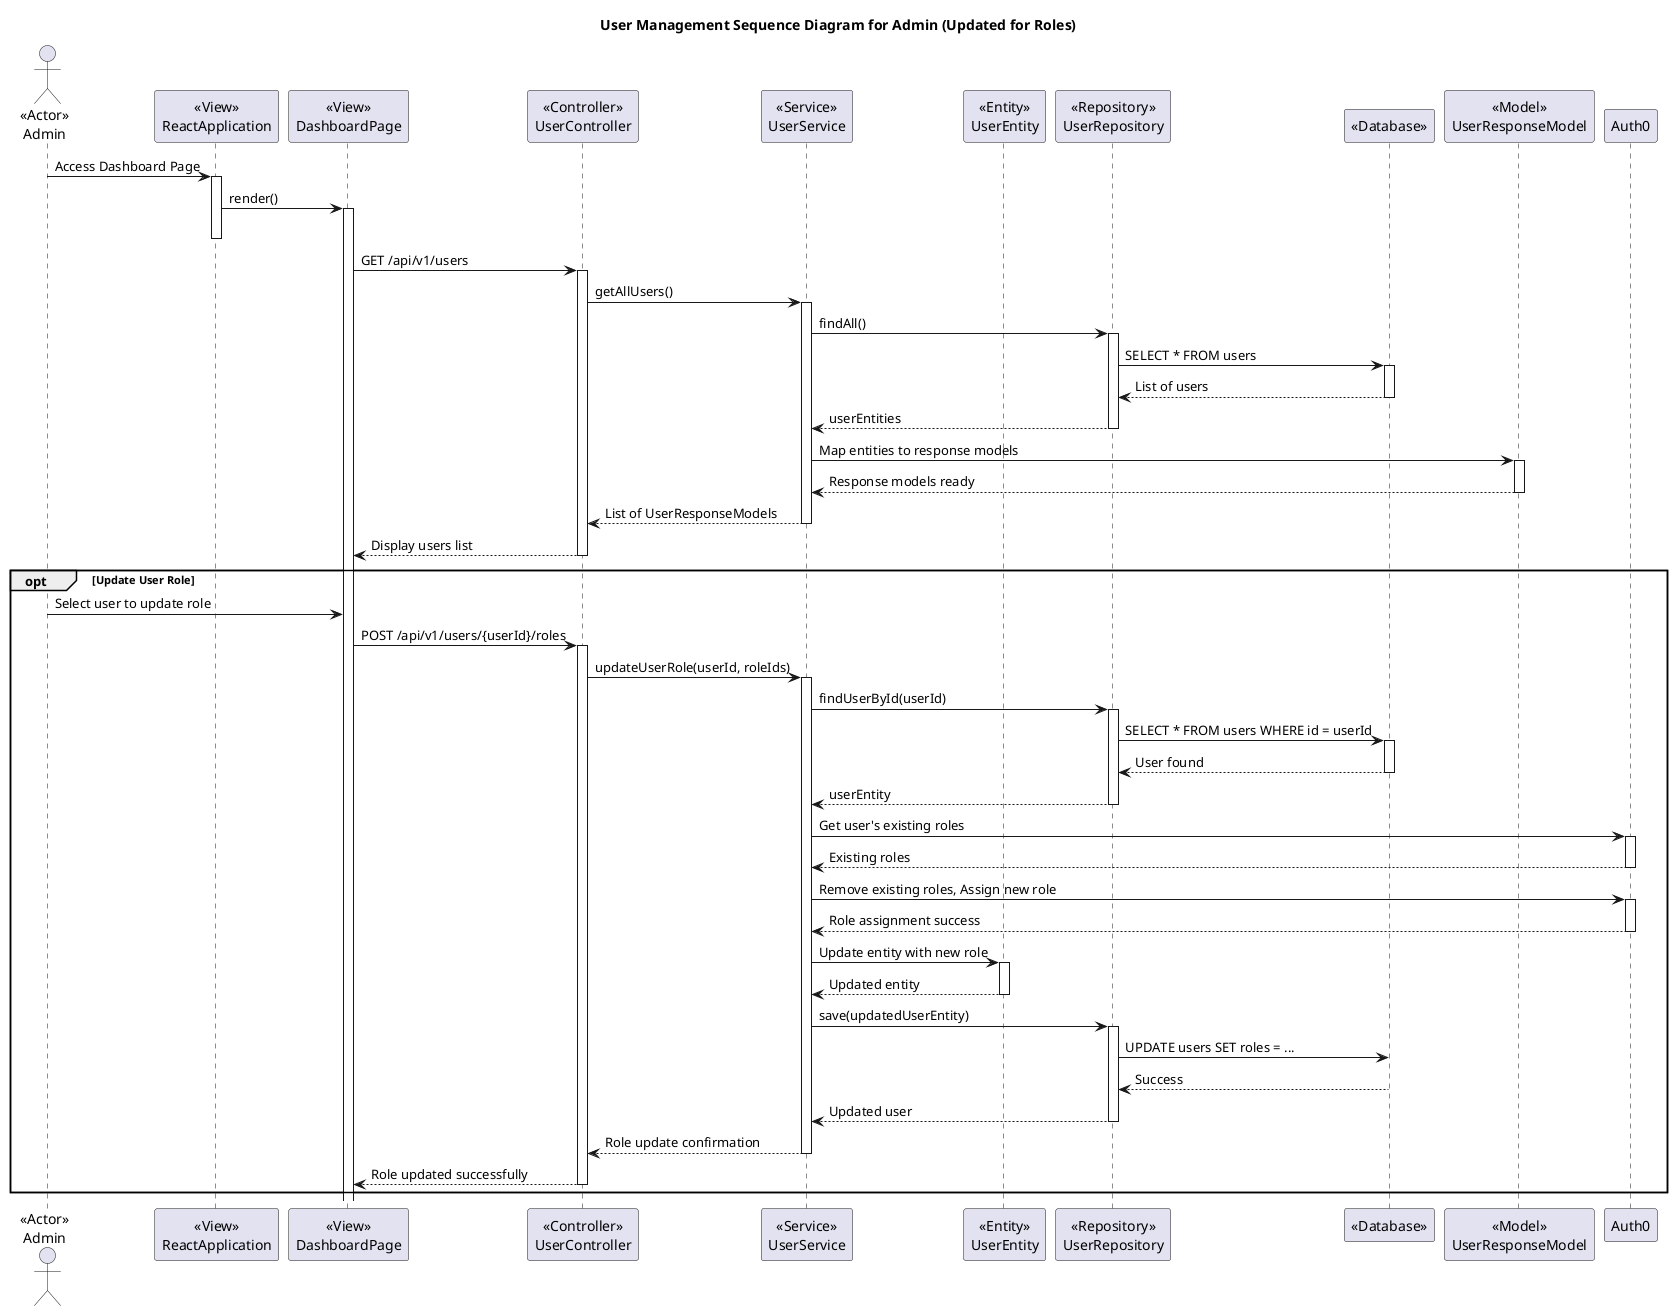 @startuml
title User Management Sequence Diagram for Admin (Updated for Roles)

actor Admin as "<<Actor>>\nAdmin"

participant ReactApplication as "<<View>>\nReactApplication"
participant DashboardPage as "<<View>>\nDashboardPage"
participant UserController as "<<Controller>>\nUserController"
participant UserService as "<<Service>>\nUserService"
participant UserEntity as "<<Entity>>\nUserEntity"
participant UserRepository as "<<Repository>>\nUserRepository"
participant Database as "<<Database>>"
participant UserResponseModel as "<<Model>>\nUserResponseModel"

Admin -> ReactApplication : Access Dashboard Page
activate ReactApplication

ReactApplication -> DashboardPage : render()
activate DashboardPage
deactivate ReactApplication

DashboardPage -> UserController : GET /api/v1/users
activate UserController

UserController -> UserService : getAllUsers()
activate UserService

UserService -> UserRepository : findAll()
activate UserRepository

UserRepository -> Database : SELECT * FROM users
activate Database
Database --> UserRepository : List of users
deactivate Database

UserRepository --> UserService : userEntities
deactivate UserRepository

UserService -> UserResponseModel : Map entities to response models
activate UserResponseModel
UserResponseModel --> UserService : Response models ready
deactivate UserResponseModel

UserService --> UserController : List of UserResponseModels
deactivate UserService

UserController --> DashboardPage : Display users list
deactivate UserController

opt Update User Role
    Admin -> DashboardPage : Select user to update role
    DashboardPage -> UserController : POST /api/v1/users/{userId}/roles
    activate UserController

    UserController -> UserService : updateUserRole(userId, roleIds)
    activate UserService

    UserService -> UserRepository : findUserById(userId)
    activate UserRepository
    UserRepository -> Database : SELECT * FROM users WHERE id = userId
    activate Database
    Database --> UserRepository : User found
    deactivate Database
    UserRepository --> UserService : userEntity
    deactivate UserRepository

    UserService -> Auth0 : Get user's existing roles
    activate Auth0
    Auth0 --> UserService : Existing roles
    deactivate Auth0

    UserService -> Auth0 : Remove existing roles, Assign new role
    activate Auth0
    Auth0 --> UserService : Role assignment success
    deactivate Auth0

    UserService -> UserEntity : Update entity with new role
    activate UserEntity
    UserEntity --> UserService : Updated entity
    deactivate UserEntity

    UserService -> UserRepository : save(updatedUserEntity)
    activate UserRepository
    UserRepository -> Database : UPDATE users SET roles = ...
    Database --> UserRepository : Success
    deactivate Database
    UserRepository --> UserService : Updated user
    deactivate UserRepository

    UserService --> UserController : Role update confirmation
    deactivate UserService

    UserController --> DashboardPage : Role updated successfully
    deactivate UserController
end

@enduml
